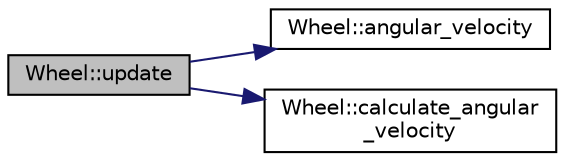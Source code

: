 digraph "Wheel::update"
{
 // LATEX_PDF_SIZE
  edge [fontname="Helvetica",fontsize="10",labelfontname="Helvetica",labelfontsize="10"];
  node [fontname="Helvetica",fontsize="10",shape=record];
  rankdir="LR";
  Node1 [label="Wheel::update",height=0.2,width=0.4,color="black", fillcolor="grey75", style="filled", fontcolor="black",tooltip="車輪情報を更新する"];
  Node1 -> Node2 [color="midnightblue",fontsize="10",style="solid",fontname="Helvetica"];
  Node2 [label="Wheel::angular_velocity",height=0.2,width=0.4,color="black", fillcolor="white", style="filled",URL="$classWheel.html#a26691fa0864644a28da3ada15235316f",tooltip=" "];
  Node1 -> Node3 [color="midnightblue",fontsize="10",style="solid",fontname="Helvetica"];
  Node3 [label="Wheel::calculate_angular\l_velocity",height=0.2,width=0.4,color="black", fillcolor="white", style="filled",URL="$classWheel.html#afdbc3dfe7e241ac0ce5f977d22794a24",tooltip="車輪エンコーダーの更新周期の差分を計算し角速度に変換する。"];
}
